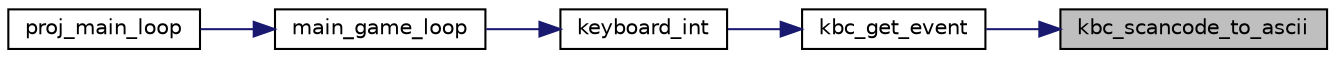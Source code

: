 digraph "kbc_scancode_to_ascii"
{
 // LATEX_PDF_SIZE
  edge [fontname="Helvetica",fontsize="10",labelfontname="Helvetica",labelfontsize="10"];
  node [fontname="Helvetica",fontsize="10",shape=record];
  rankdir="RL";
  Node1 [label="kbc_scancode_to_ascii",height=0.2,width=0.4,color="black", fillcolor="grey75", style="filled", fontcolor="black",tooltip="Returns the upper_lower ascii char[2] corresponding to the scancode."];
  Node1 -> Node2 [dir="back",color="midnightblue",fontsize="10",style="solid",fontname="Helvetica"];
  Node2 [label="kbc_get_event",height=0.2,width=0.4,color="black", fillcolor="white", style="filled",URL="$keyboard_8c.html#a9981b440e2d66dca9cf9346021f646c0",tooltip="Returns an event_t struct with the action and char corresponding to the scancode. The manager (superv..."];
  Node2 -> Node3 [dir="back",color="midnightblue",fontsize="10",style="solid",fontname="Helvetica"];
  Node3 [label="keyboard_int",height=0.2,width=0.4,color="black", fillcolor="white", style="filled",URL="$manager_8c.html#a55af6cf6aec4f5833321668f1d9e2527",tooltip="Handles the keyboard interrupts. Appropriately handles the keyboard interrupts depending on the games..."];
  Node3 -> Node4 [dir="back",color="midnightblue",fontsize="10",style="solid",fontname="Helvetica"];
  Node4 [label="main_game_loop",height=0.2,width=0.4,color="black", fillcolor="white", style="filled",URL="$manager_8c.html#abfa3e0325d0e3c711d629d90574a80fc",tooltip="Function that handles the main game loop. This function handles the interrupts appropriately."];
  Node4 -> Node5 [dir="back",color="midnightblue",fontsize="10",style="solid",fontname="Helvetica"];
  Node5 [label="proj_main_loop",height=0.2,width=0.4,color="black", fillcolor="white", style="filled",URL="$proj_8c.html#ad290208c74ef25eb347d1d96a390cd66",tooltip=" "];
}
